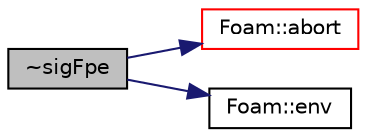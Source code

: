 digraph "~sigFpe"
{
  bgcolor="transparent";
  edge [fontname="Helvetica",fontsize="10",labelfontname="Helvetica",labelfontsize="10"];
  node [fontname="Helvetica",fontsize="10",shape=record];
  rankdir="LR";
  Node2 [label="~sigFpe",height=0.2,width=0.4,color="black", fillcolor="grey75", style="filled", fontcolor="black"];
  Node2 -> Node3 [color="midnightblue",fontsize="10",style="solid",fontname="Helvetica"];
  Node3 [label="Foam::abort",height=0.2,width=0.4,color="red",URL="$a21851.html#a447107a607d03e417307c203fa5fb44b"];
  Node2 -> Node48 [color="midnightblue",fontsize="10",style="solid",fontname="Helvetica"];
  Node48 [label="Foam::env",height=0.2,width=0.4,color="black",URL="$a21851.html#a1565529ae462fb185c7b8e0309de873f",tooltip="Return true if environment variable of given name is defined. "];
}
